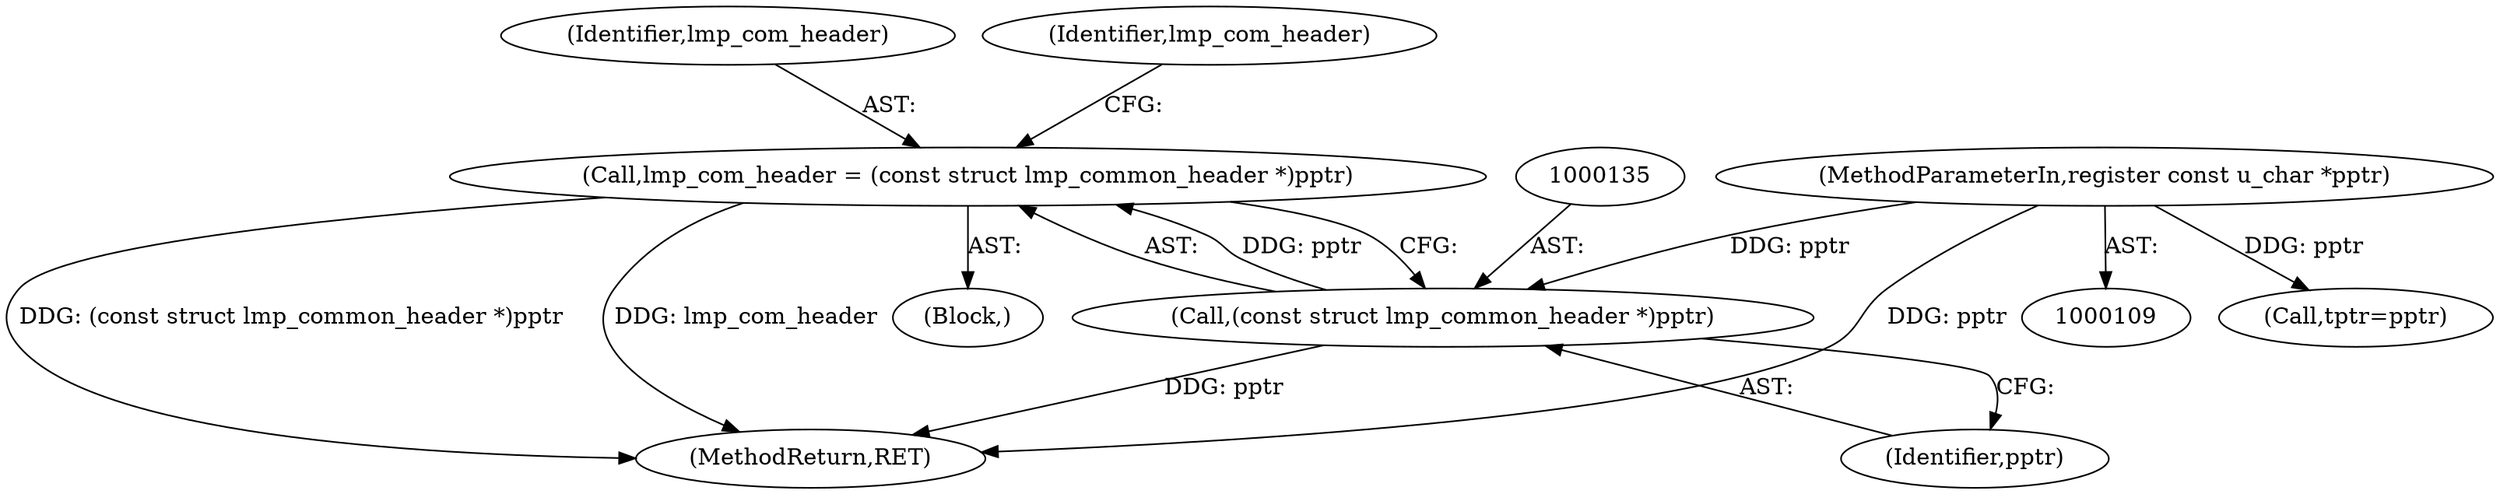 digraph "0_tcpdump_a25211918f2e790c67d859d20ccf8dbb81da1598@pointer" {
"1000132" [label="(Call,lmp_com_header = (const struct lmp_common_header *)pptr)"];
"1000134" [label="(Call,(const struct lmp_common_header *)pptr)"];
"1000111" [label="(MethodParameterIn,register const u_char *pptr)"];
"1000113" [label="(Block,)"];
"1000133" [label="(Identifier,lmp_com_header)"];
"1000132" [label="(Call,lmp_com_header = (const struct lmp_common_header *)pptr)"];
"1000111" [label="(MethodParameterIn,register const u_char *pptr)"];
"1001386" [label="(MethodReturn,RET)"];
"1000139" [label="(Identifier,lmp_com_header)"];
"1000129" [label="(Call,tptr=pptr)"];
"1000134" [label="(Call,(const struct lmp_common_header *)pptr)"];
"1000136" [label="(Identifier,pptr)"];
"1000132" -> "1000113"  [label="AST: "];
"1000132" -> "1000134"  [label="CFG: "];
"1000133" -> "1000132"  [label="AST: "];
"1000134" -> "1000132"  [label="AST: "];
"1000139" -> "1000132"  [label="CFG: "];
"1000132" -> "1001386"  [label="DDG: (const struct lmp_common_header *)pptr"];
"1000132" -> "1001386"  [label="DDG: lmp_com_header"];
"1000134" -> "1000132"  [label="DDG: pptr"];
"1000134" -> "1000136"  [label="CFG: "];
"1000135" -> "1000134"  [label="AST: "];
"1000136" -> "1000134"  [label="AST: "];
"1000134" -> "1001386"  [label="DDG: pptr"];
"1000111" -> "1000134"  [label="DDG: pptr"];
"1000111" -> "1000109"  [label="AST: "];
"1000111" -> "1001386"  [label="DDG: pptr"];
"1000111" -> "1000129"  [label="DDG: pptr"];
}
